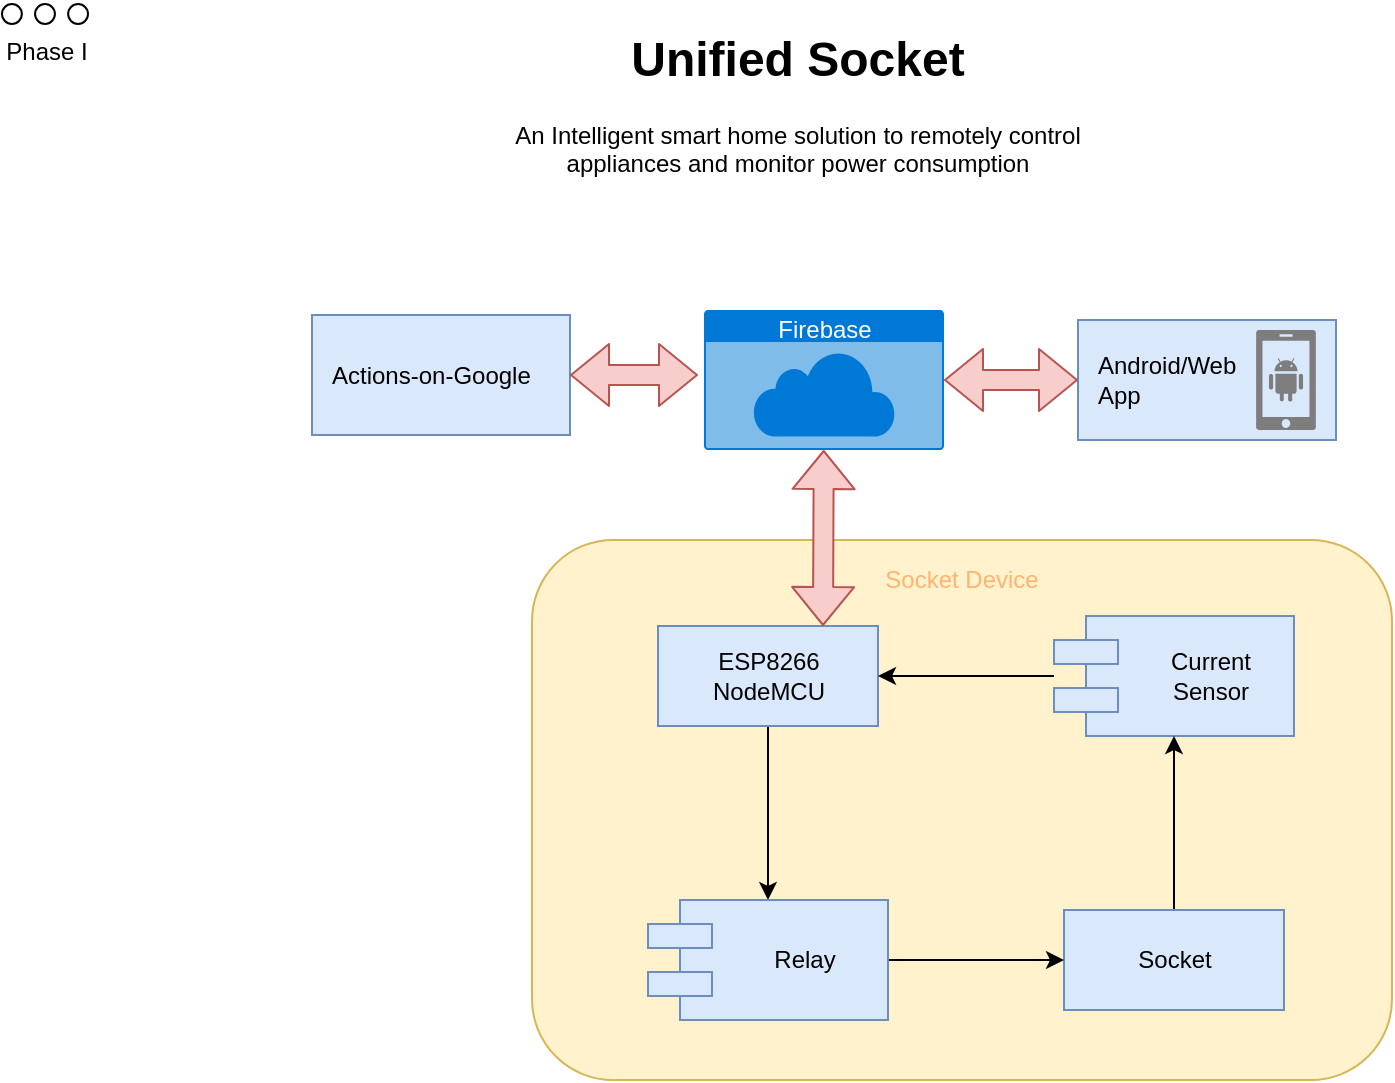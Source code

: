 <mxfile version="11.1.4" type="device"><diagram id="ZZ7xBKCbow0XLo0P4mhc" name="Page-1"><mxGraphModel dx="868" dy="512" grid="1" gridSize="10" guides="1" tooltips="1" connect="1" arrows="1" fold="1" page="1" pageScale="1" pageWidth="827" pageHeight="583" math="0" shadow="0"><root><mxCell id="0"/><mxCell id="1" parent="0"/><mxCell id="LZDxlFa5LxgZoS9CxS7M-1" value="" style="rounded=1;whiteSpace=wrap;html=1;fillColor=#fff2cc;strokeColor=#d6b656;" vertex="1" parent="1"><mxGeometry x="280" y="280" width="430" height="270" as="geometry"/></mxCell><mxCell id="3lSCE521gKj-mstE7wUk-20" style="edgeStyle=orthogonalEdgeStyle;rounded=0;orthogonalLoop=1;jettySize=auto;html=1;exitX=0.5;exitY=1;exitDx=0;exitDy=0;entryX=0.5;entryY=0;entryDx=0;entryDy=0;fontFamily=Helvetica;" parent="1" source="3lSCE521gKj-mstE7wUk-9" target="3lSCE521gKj-mstE7wUk-18" edge="1"><mxGeometry relative="1" as="geometry"/></mxCell><mxCell id="3lSCE521gKj-mstE7wUk-9" value="ESP8266&lt;br&gt;NodeMCU" style="html=1;fillColor=#dae8fc;strokeColor=#6c8ebf;fontFamily=Helvetica;" parent="1" vertex="1"><mxGeometry x="343" y="323" width="110" height="50" as="geometry"/></mxCell><mxCell id="3lSCE521gKj-mstE7wUk-13" style="edgeStyle=orthogonalEdgeStyle;rounded=0;orthogonalLoop=1;jettySize=auto;html=1;fontFamily=Helvetica;" parent="1" source="3lSCE521gKj-mstE7wUk-10" target="3lSCE521gKj-mstE7wUk-9" edge="1"><mxGeometry relative="1" as="geometry"/></mxCell><mxCell id="3lSCE521gKj-mstE7wUk-10" value="&lt;div&gt;Current &lt;br&gt;&lt;/div&gt;&lt;div&gt;Sensor&lt;/div&gt;" style="shape=component;align=center;spacingLeft=36;strokeColor=#6c8ebf;fillColor=#dae8fc;html=1;" parent="1" vertex="1"><mxGeometry x="541" y="318" width="120" height="60" as="geometry"/></mxCell><mxCell id="3lSCE521gKj-mstE7wUk-17" style="edgeStyle=orthogonalEdgeStyle;rounded=0;orthogonalLoop=1;jettySize=auto;html=1;exitX=0.5;exitY=0;exitDx=0;exitDy=0;entryX=0.5;entryY=1;entryDx=0;entryDy=0;fontFamily=Helvetica;" parent="1" source="3lSCE521gKj-mstE7wUk-15" target="3lSCE521gKj-mstE7wUk-10" edge="1"><mxGeometry relative="1" as="geometry"/></mxCell><mxCell id="3lSCE521gKj-mstE7wUk-15" value="Socket" style="html=1;strokeColor=#6c8ebf;fillColor=#dae8fc;align=center;" parent="1" vertex="1"><mxGeometry x="546" y="465" width="110" height="50" as="geometry"/></mxCell><mxCell id="3lSCE521gKj-mstE7wUk-19" style="edgeStyle=orthogonalEdgeStyle;rounded=0;orthogonalLoop=1;jettySize=auto;html=1;exitX=1;exitY=0.5;exitDx=0;exitDy=0;entryX=0;entryY=0.5;entryDx=0;entryDy=0;fontFamily=Helvetica;" parent="1" source="3lSCE521gKj-mstE7wUk-18" target="3lSCE521gKj-mstE7wUk-15" edge="1"><mxGeometry relative="1" as="geometry"/></mxCell><mxCell id="3lSCE521gKj-mstE7wUk-18" value="&lt;div align=&quot;center&quot;&gt;Relay&lt;/div&gt;" style="shape=component;align=center;spacingLeft=36;strokeColor=#6c8ebf;fillColor=#dae8fc;html=1;" parent="1" vertex="1"><mxGeometry x="338" y="460" width="120" height="60" as="geometry"/></mxCell><mxCell id="3lSCE521gKj-mstE7wUk-31" value="Firebase" style="html=1;strokeColor=none;fillColor=#0079D6;labelPosition=center;verticalLabelPosition=middle;verticalAlign=top;align=center;fontSize=12;outlineConnect=0;spacingTop=-4;fontColor=#FFFFFF;shape=mxgraph.sitemap.cloud;" parent="1" vertex="1"><mxGeometry x="366" y="165" width="120" height="70" as="geometry"/></mxCell><mxCell id="3lSCE521gKj-mstE7wUk-32" value="" style="shape=flexArrow;endArrow=classic;startArrow=classic;html=1;fontFamily=Helvetica;exitX=0.75;exitY=0;exitDx=0;exitDy=0;fillColor=#f8cecc;strokeColor=#b85450;" parent="1" source="3lSCE521gKj-mstE7wUk-9" target="3lSCE521gKj-mstE7wUk-31" edge="1"><mxGeometry width="50" height="50" relative="1" as="geometry"><mxPoint x="373" y="295" as="sourcePoint"/><mxPoint x="423" y="245" as="targetPoint"/></mxGeometry></mxCell><mxCell id="3lSCE521gKj-mstE7wUk-35" value="&lt;h1&gt;Unified Socket&lt;br&gt;&lt;/h1&gt;&lt;p&gt;An Intelligent smart home solution to remotely control appliances and monitor power consumption &lt;br&gt;&lt;/p&gt;" style="text;html=1;strokeColor=none;fillColor=none;spacing=5;spacingTop=-20;whiteSpace=wrap;overflow=hidden;rounded=0;align=center;" parent="1" vertex="1"><mxGeometry x="247.5" y="20" width="330" height="120" as="geometry"/></mxCell><mxCell id="3lSCE521gKj-mstE7wUk-37" value="&lt;div&gt;Android/Web&lt;/div&gt;&lt;div&gt; App&lt;/div&gt;" style="rounded=0;whiteSpace=wrap;html=1;strokeColor=#6c8ebf;fillColor=#dae8fc;align=left;spacingLeft=8;" parent="1" vertex="1"><mxGeometry x="553" y="170" width="129" height="60" as="geometry"/></mxCell><mxCell id="3lSCE521gKj-mstE7wUk-38" value="" style="shape=flexArrow;endArrow=classic;startArrow=classic;html=1;strokeColor=#b85450;fillColor=#f8cecc;entryX=0;entryY=0.5;entryDx=0;entryDy=0;exitX=1;exitY=0.5;exitDx=0;exitDy=0;exitPerimeter=0;" parent="1" source="3lSCE521gKj-mstE7wUk-31" target="3lSCE521gKj-mstE7wUk-37" edge="1"><mxGeometry width="50" height="50" relative="1" as="geometry"><mxPoint x="512.5" y="220" as="sourcePoint"/><mxPoint x="562.5" y="170" as="targetPoint"/></mxGeometry></mxCell><mxCell id="3lSCE521gKj-mstE7wUk-36" value="" style="pointerEvents=1;shadow=0;dashed=0;html=1;strokeColor=none;labelPosition=center;verticalLabelPosition=bottom;verticalAlign=top;align=center;shape=mxgraph.mscae.enterprise.android_phone;fillColor=#7D7D7D;" parent="1" vertex="1"><mxGeometry x="642" y="175" width="30" height="50" as="geometry"/></mxCell><mxCell id="NDji2QQMRGnDWeolxdKS-2" value="Phase I" style="verticalLabelPosition=bottom;shadow=0;dashed=0;align=center;fillColor=#ffffff;html=1;verticalAlign=top;strokeWidth=1;shape=mxgraph.electrical.transmission.terminal_3_phase;pointerEvents=1;" parent="1" vertex="1"><mxGeometry x="15" y="12" width="43" height="10" as="geometry"/></mxCell><mxCell id="NDji2QQMRGnDWeolxdKS-3" value="&lt;div&gt;Actions-on-Google&lt;/div&gt;" style="rounded=0;whiteSpace=wrap;html=1;strokeColor=#6c8ebf;fillColor=#dae8fc;align=left;spacingLeft=8;" parent="1" vertex="1"><mxGeometry x="170" y="167.5" width="129" height="60" as="geometry"/></mxCell><mxCell id="NDji2QQMRGnDWeolxdKS-4" value="" style="shape=flexArrow;endArrow=classic;startArrow=classic;html=1;exitX=1;exitY=0.5;exitDx=0;exitDy=0;fillColor=#f8cecc;strokeColor=#b85450;" parent="1" source="NDji2QQMRGnDWeolxdKS-3" edge="1"><mxGeometry width="50" height="50" relative="1" as="geometry"><mxPoint x="273" y="215" as="sourcePoint"/><mxPoint x="363" y="197.5" as="targetPoint"/></mxGeometry></mxCell><mxCell id="LZDxlFa5LxgZoS9CxS7M-2" value="Socket Device" style="text;html=1;strokeColor=none;fillColor=none;align=center;verticalAlign=middle;whiteSpace=wrap;rounded=0;fontColor=#FFB570;" vertex="1" parent="1"><mxGeometry x="440" y="290" width="110" height="20" as="geometry"/></mxCell></root></mxGraphModel></diagram></mxfile>